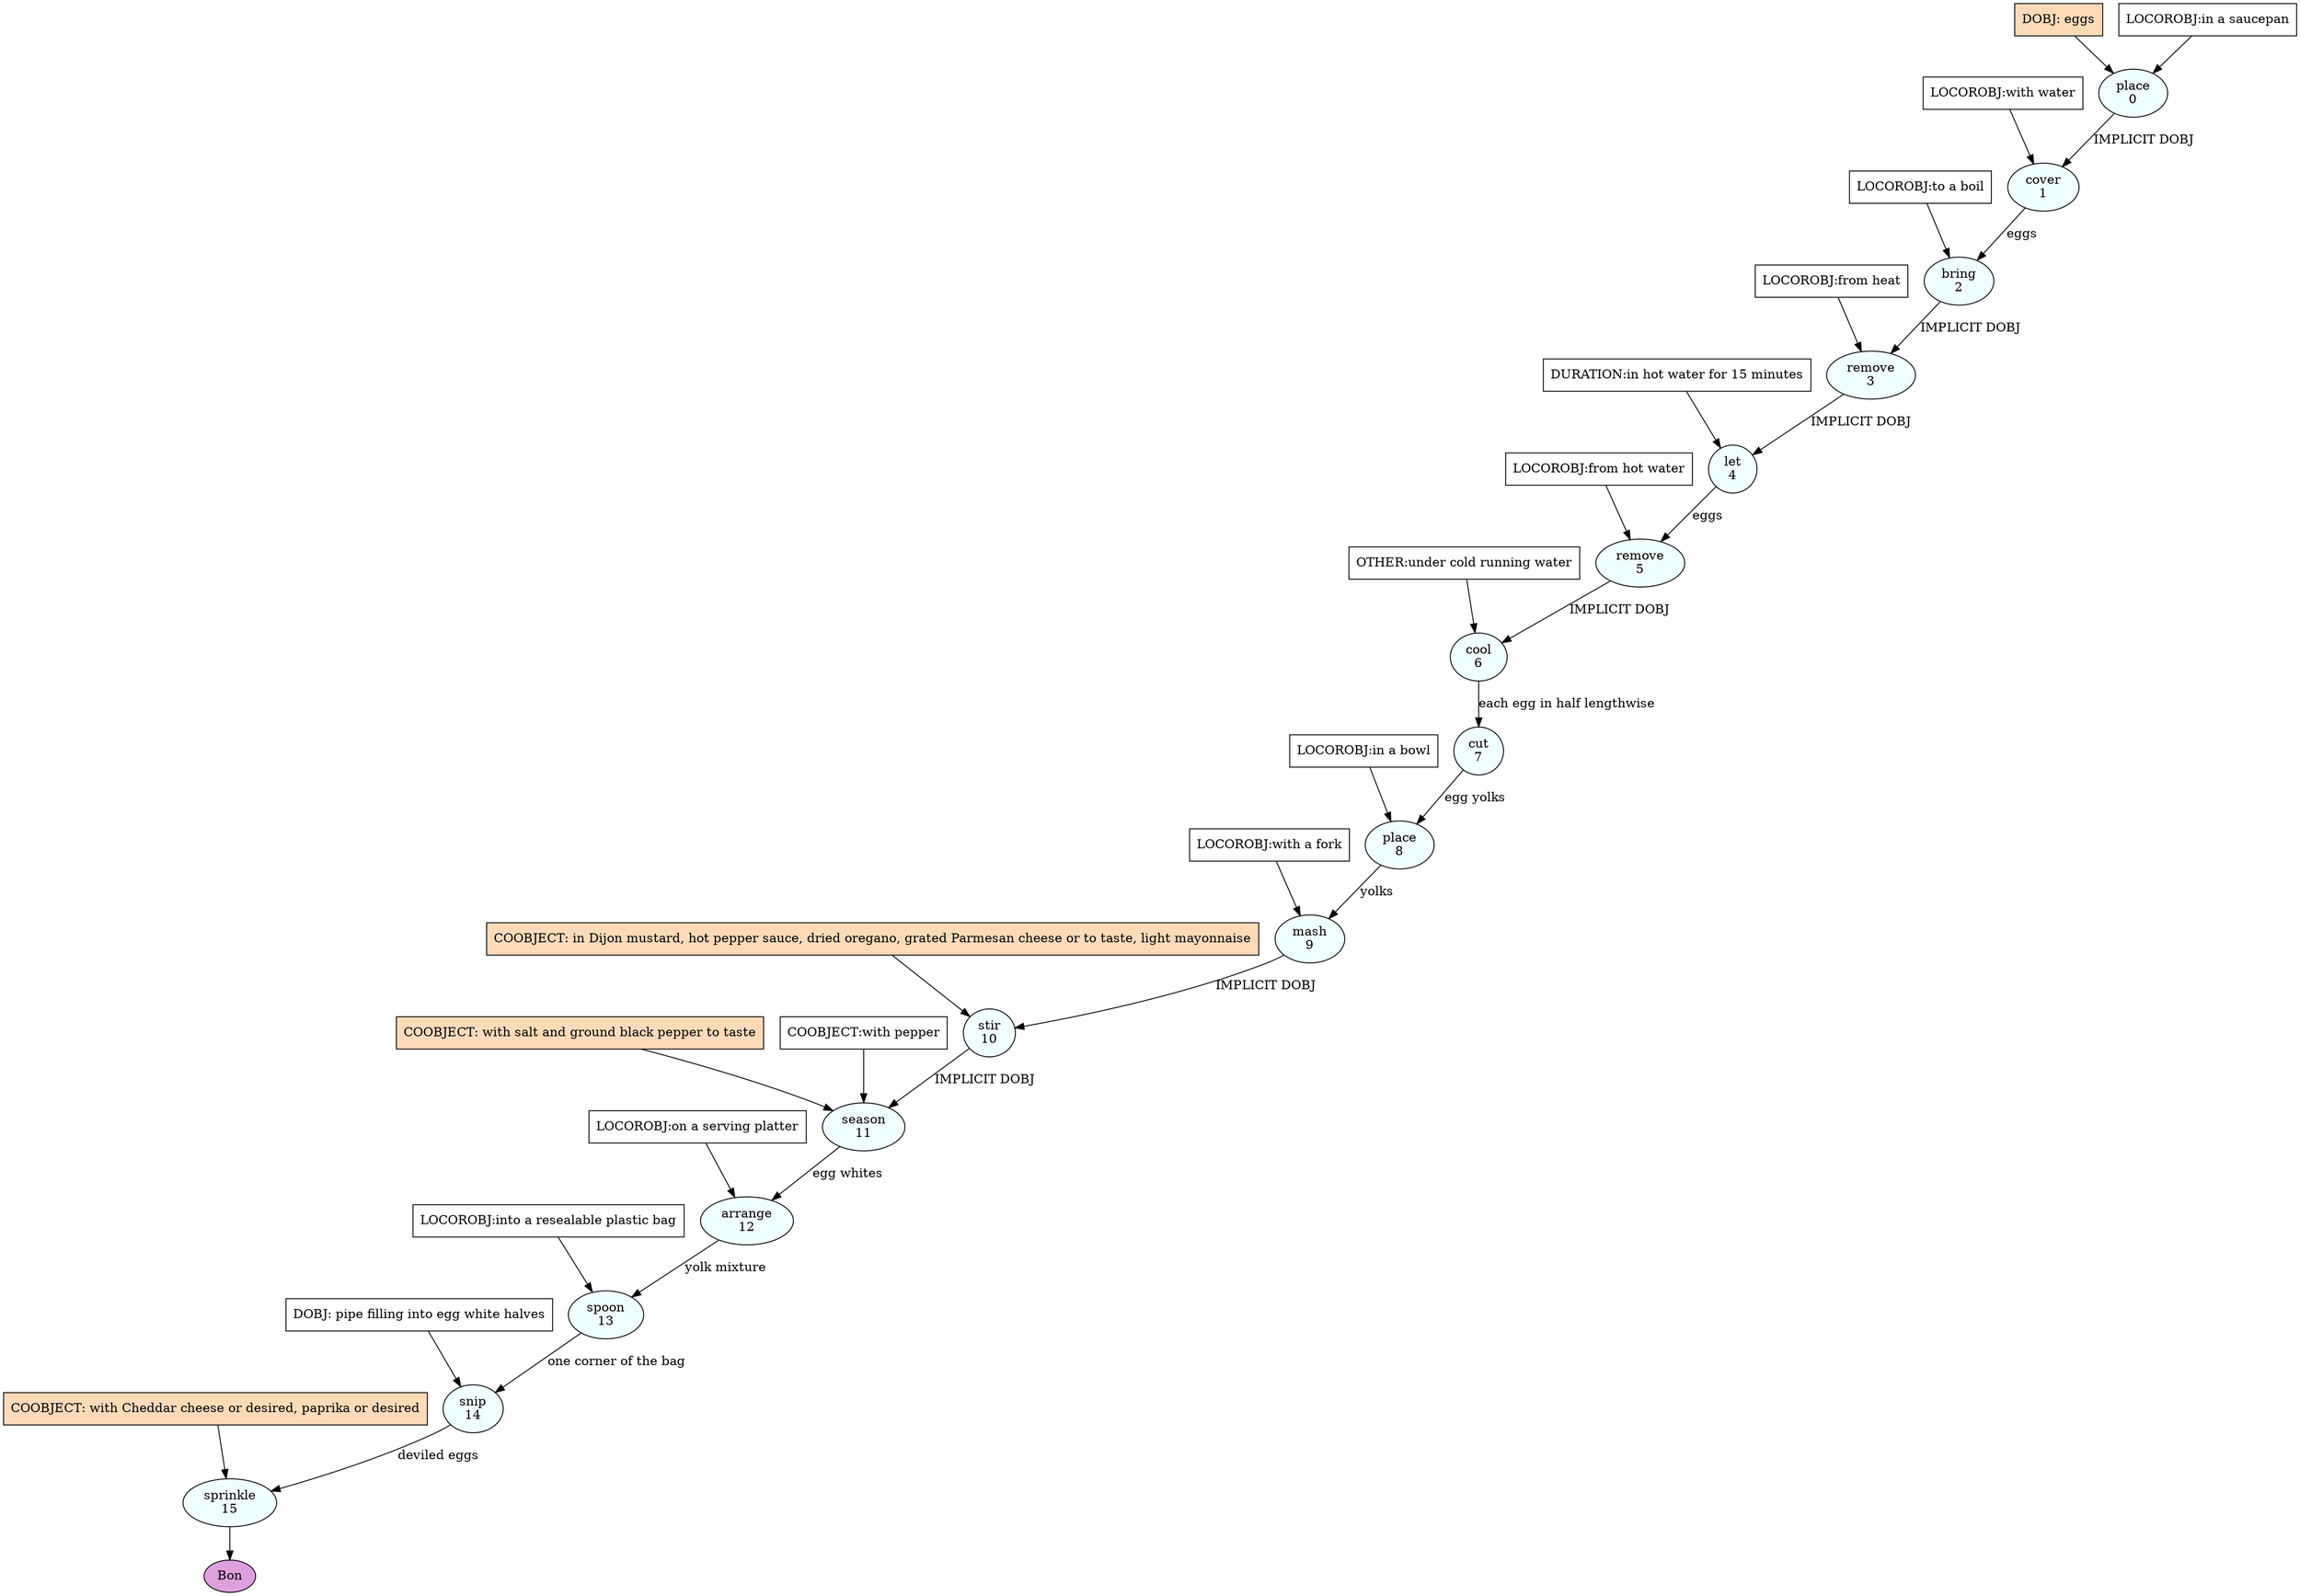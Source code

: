 digraph recipe {
E0[label="place
0", shape=oval, style=filled, fillcolor=azure]
E1[label="cover
1", shape=oval, style=filled, fillcolor=azure]
E2[label="bring
2", shape=oval, style=filled, fillcolor=azure]
E3[label="remove
3", shape=oval, style=filled, fillcolor=azure]
E4[label="let
4", shape=oval, style=filled, fillcolor=azure]
E5[label="remove
5", shape=oval, style=filled, fillcolor=azure]
E6[label="cool
6", shape=oval, style=filled, fillcolor=azure]
E7[label="cut
7", shape=oval, style=filled, fillcolor=azure]
E8[label="place
8", shape=oval, style=filled, fillcolor=azure]
E9[label="mash
9", shape=oval, style=filled, fillcolor=azure]
E10[label="stir
10", shape=oval, style=filled, fillcolor=azure]
E11[label="season
11", shape=oval, style=filled, fillcolor=azure]
E12[label="arrange
12", shape=oval, style=filled, fillcolor=azure]
E13[label="spoon
13", shape=oval, style=filled, fillcolor=azure]
E14[label="snip
14", shape=oval, style=filled, fillcolor=azure]
E15[label="sprinkle
15", shape=oval, style=filled, fillcolor=azure]
D0[label="DOBJ: eggs", shape=box, style=filled, fillcolor=peachpuff]
D0 -> E0
P0_0[label="LOCOROBJ:in a saucepan", shape=box, style=filled, fillcolor=white]
P0_0 -> E0
E0 -> E1 [label="IMPLICIT DOBJ"]
P1_0_0[label="LOCOROBJ:with water", shape=box, style=filled, fillcolor=white]
P1_0_0 -> E1
E1 -> E2 [label="eggs"]
P2_0_0[label="LOCOROBJ:to a boil", shape=box, style=filled, fillcolor=white]
P2_0_0 -> E2
E2 -> E3 [label="IMPLICIT DOBJ"]
P3_0_0[label="LOCOROBJ:from heat", shape=box, style=filled, fillcolor=white]
P3_0_0 -> E3
E3 -> E4 [label="IMPLICIT DOBJ"]
P4_0_0[label="DURATION:in hot water for 15 minutes", shape=box, style=filled, fillcolor=white]
P4_0_0 -> E4
E4 -> E5 [label="eggs"]
P5_0_0[label="LOCOROBJ:from hot water", shape=box, style=filled, fillcolor=white]
P5_0_0 -> E5
E5 -> E6 [label="IMPLICIT DOBJ"]
P6_0_0[label="OTHER:under cold running water", shape=box, style=filled, fillcolor=white]
P6_0_0 -> E6
E6 -> E7 [label="each egg in half lengthwise"]
E7 -> E8 [label="egg yolks"]
P8_0_0[label="LOCOROBJ:in a bowl", shape=box, style=filled, fillcolor=white]
P8_0_0 -> E8
E8 -> E9 [label="yolks"]
P9_0_0[label="LOCOROBJ:with a fork", shape=box, style=filled, fillcolor=white]
P9_0_0 -> E9
E9 -> E10 [label="IMPLICIT DOBJ"]
P10_0_ing[label="COOBJECT: in Dijon mustard, hot pepper sauce, dried oregano, grated Parmesan cheese or to taste, light mayonnaise", shape=box, style=filled, fillcolor=peachpuff]
P10_0_ing -> E10
E10 -> E11 [label="IMPLICIT DOBJ"]
P11_0_ing[label="COOBJECT: with salt and ground black pepper to taste", shape=box, style=filled, fillcolor=peachpuff]
P11_0_ing -> E11
P11_0_0[label="COOBJECT:with pepper", shape=box, style=filled, fillcolor=white]
P11_0_0 -> E11
E11 -> E12 [label="egg whites"]
P12_0_0[label="LOCOROBJ:on a serving platter", shape=box, style=filled, fillcolor=white]
P12_0_0 -> E12
E12 -> E13 [label="yolk mixture"]
P13_0_0[label="LOCOROBJ:into a resealable plastic bag", shape=box, style=filled, fillcolor=white]
P13_0_0 -> E13
E13 -> E14 [label="one corner of the bag "]
D14_1[label="DOBJ: pipe filling into egg white halves", shape=box, style=filled, fillcolor=white]
D14_1 -> E14
E14 -> E15 [label="deviled eggs"]
P15_0_ing[label="COOBJECT: with Cheddar cheese or desired, paprika or desired", shape=box, style=filled, fillcolor=peachpuff]
P15_0_ing -> E15
EOR[label="Bon", shape=oval, style=filled, fillcolor=plum]
E15 -> EOR
}
